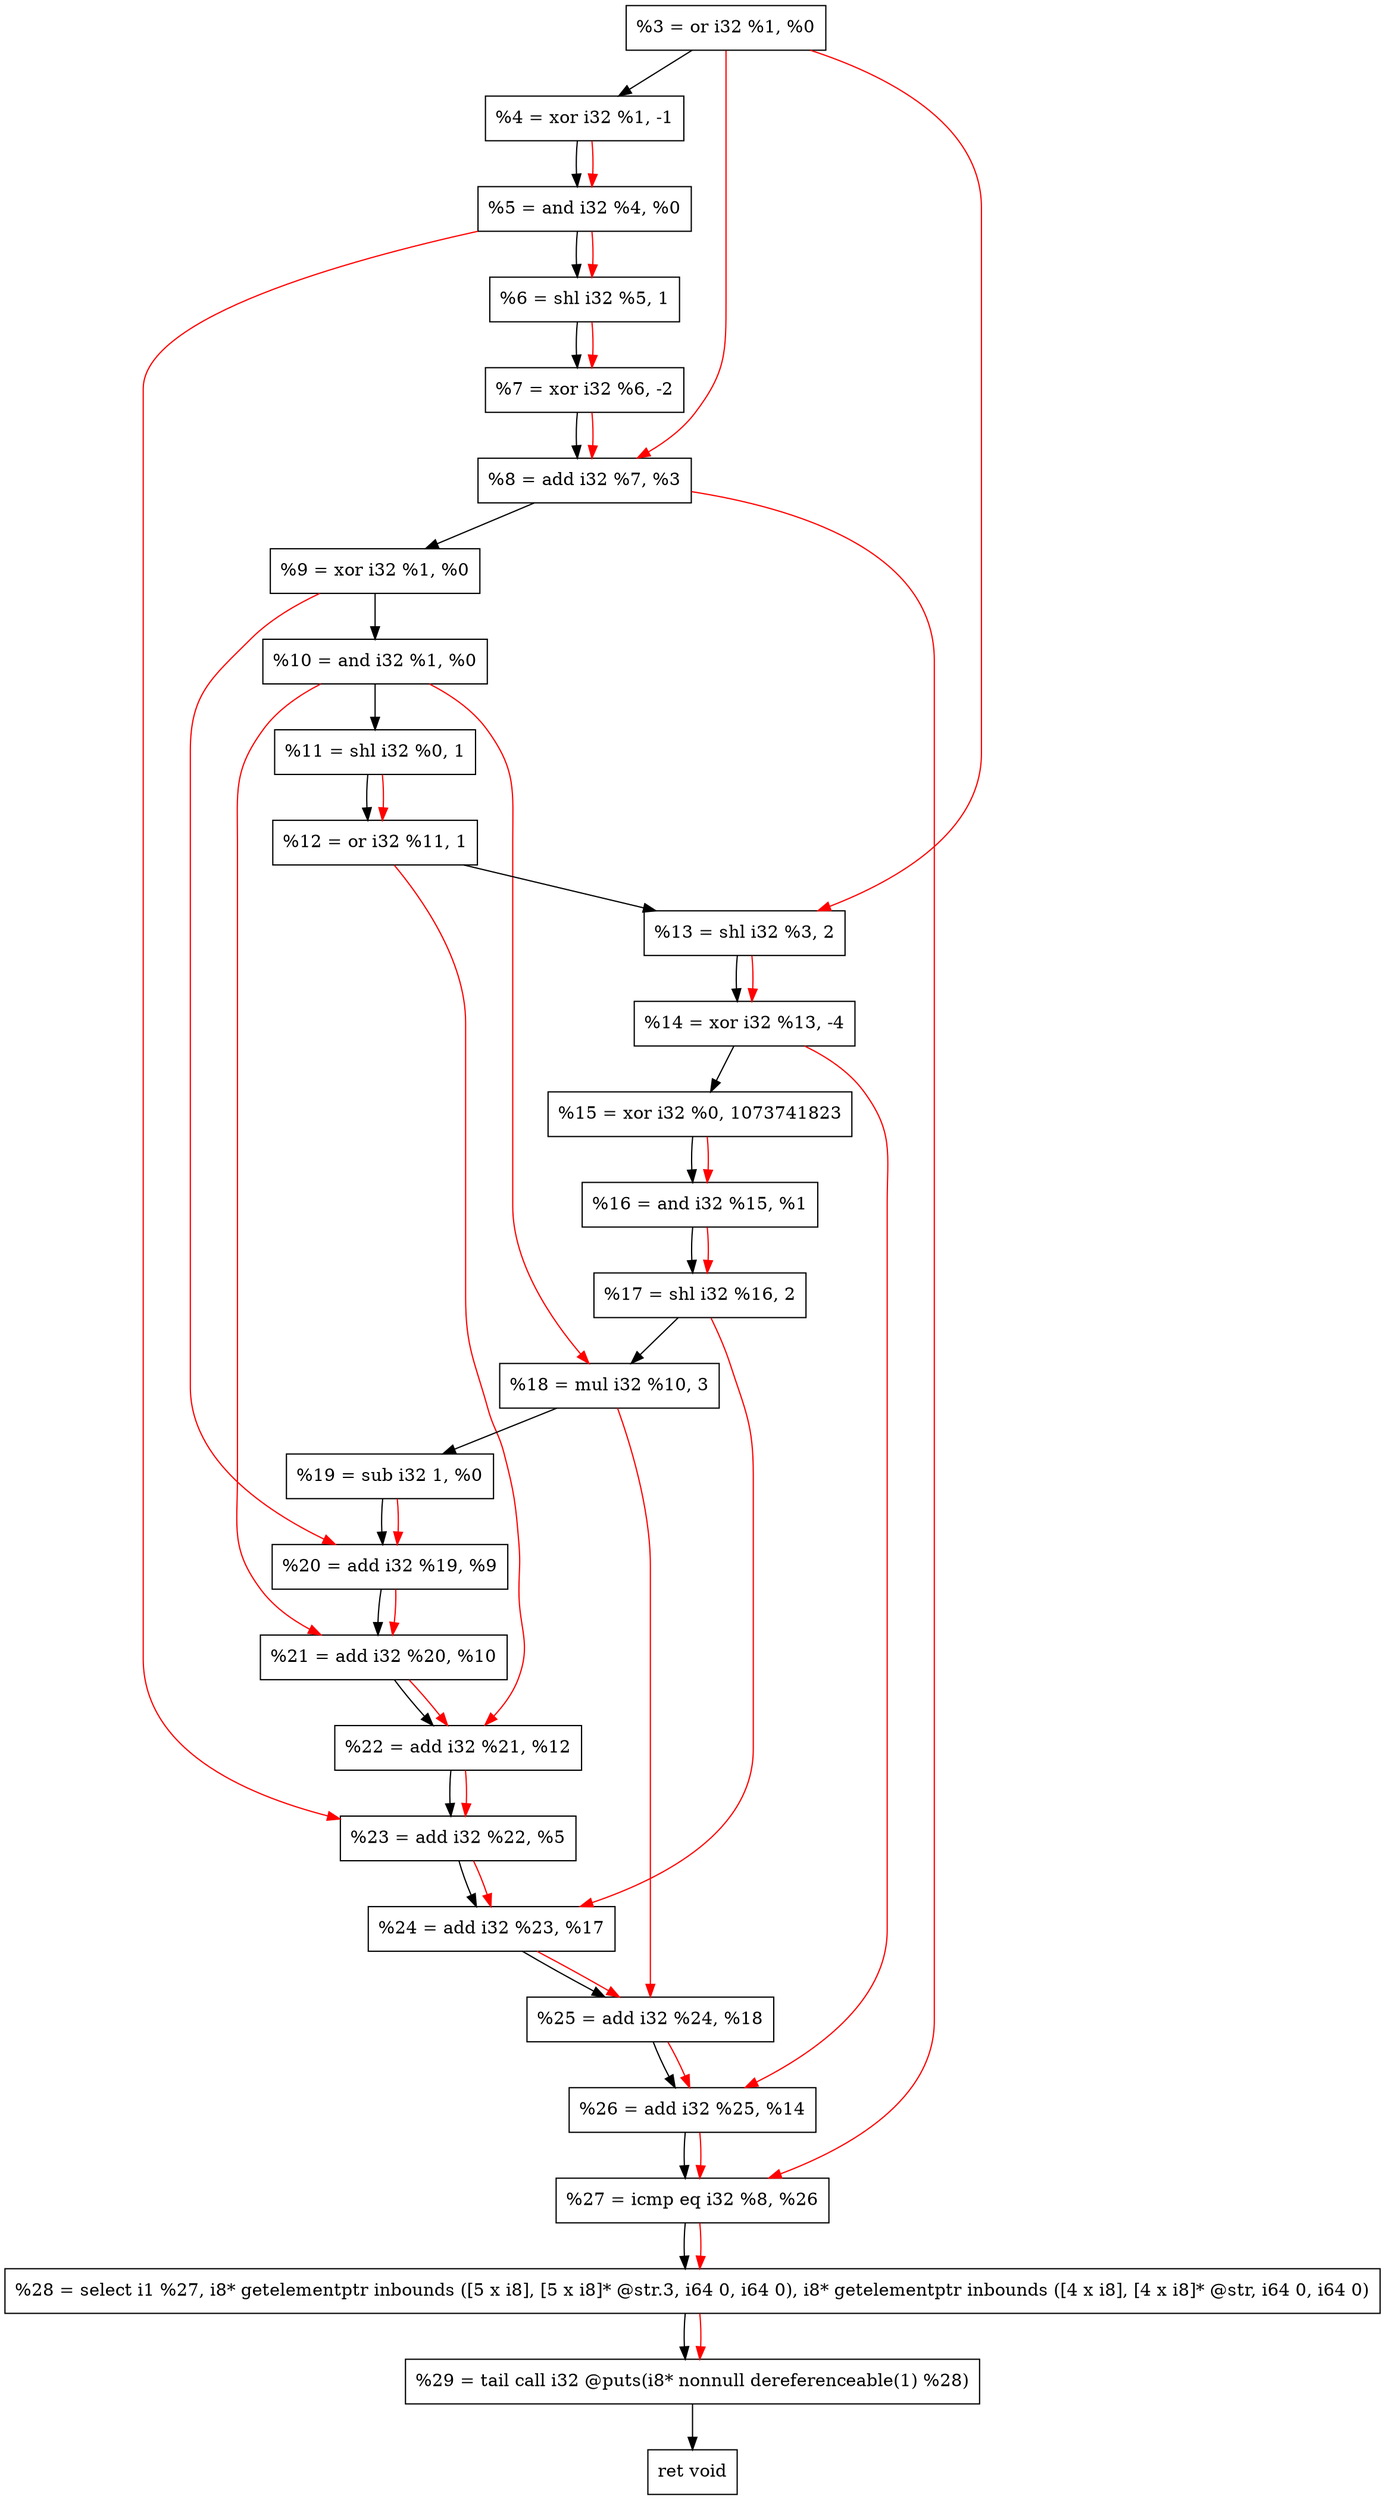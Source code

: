digraph "DFG for'crackme' function" {
	Node0x2208580[shape=record, label="  %3 = or i32 %1, %0"];
	Node0x2208c30[shape=record, label="  %4 = xor i32 %1, -1"];
	Node0x2208cf0[shape=record, label="  %5 = and i32 %4, %0"];
	Node0x2208d60[shape=record, label="  %6 = shl i32 %5, 1"];
	Node0x2208e00[shape=record, label="  %7 = xor i32 %6, -2"];
	Node0x2208e70[shape=record, label="  %8 = add i32 %7, %3"];
	Node0x2208ee0[shape=record, label="  %9 = xor i32 %1, %0"];
	Node0x2208f50[shape=record, label="  %10 = and i32 %1, %0"];
	Node0x2208fc0[shape=record, label="  %11 = shl i32 %0, 1"];
	Node0x2209030[shape=record, label="  %12 = or i32 %11, 1"];
	Node0x22090d0[shape=record, label="  %13 = shl i32 %3, 2"];
	Node0x2209170[shape=record, label="  %14 = xor i32 %13, -4"];
	Node0x2209210[shape=record, label="  %15 = xor i32 %0, 1073741823"];
	Node0x2209280[shape=record, label="  %16 = and i32 %15, %1"];
	Node0x22092f0[shape=record, label="  %17 = shl i32 %16, 2"];
	Node0x2209390[shape=record, label="  %18 = mul i32 %10, 3"];
	Node0x2209400[shape=record, label="  %19 = sub i32 1, %0"];
	Node0x2209470[shape=record, label="  %20 = add i32 %19, %9"];
	Node0x22094e0[shape=record, label="  %21 = add i32 %20, %10"];
	Node0x2209550[shape=record, label="  %22 = add i32 %21, %12"];
	Node0x22095c0[shape=record, label="  %23 = add i32 %22, %5"];
	Node0x2209630[shape=record, label="  %24 = add i32 %23, %17"];
	Node0x22096a0[shape=record, label="  %25 = add i32 %24, %18"];
	Node0x2209710[shape=record, label="  %26 = add i32 %25, %14"];
	Node0x2209780[shape=record, label="  %27 = icmp eq i32 %8, %26"];
	Node0x21a9268[shape=record, label="  %28 = select i1 %27, i8* getelementptr inbounds ([5 x i8], [5 x i8]* @str.3, i64 0, i64 0), i8* getelementptr inbounds ([4 x i8], [4 x i8]* @str, i64 0, i64 0)"];
	Node0x2209c20[shape=record, label="  %29 = tail call i32 @puts(i8* nonnull dereferenceable(1) %28)"];
	Node0x2209c70[shape=record, label="  ret void"];
	Node0x2208580 -> Node0x2208c30;
	Node0x2208c30 -> Node0x2208cf0;
	Node0x2208cf0 -> Node0x2208d60;
	Node0x2208d60 -> Node0x2208e00;
	Node0x2208e00 -> Node0x2208e70;
	Node0x2208e70 -> Node0x2208ee0;
	Node0x2208ee0 -> Node0x2208f50;
	Node0x2208f50 -> Node0x2208fc0;
	Node0x2208fc0 -> Node0x2209030;
	Node0x2209030 -> Node0x22090d0;
	Node0x22090d0 -> Node0x2209170;
	Node0x2209170 -> Node0x2209210;
	Node0x2209210 -> Node0x2209280;
	Node0x2209280 -> Node0x22092f0;
	Node0x22092f0 -> Node0x2209390;
	Node0x2209390 -> Node0x2209400;
	Node0x2209400 -> Node0x2209470;
	Node0x2209470 -> Node0x22094e0;
	Node0x22094e0 -> Node0x2209550;
	Node0x2209550 -> Node0x22095c0;
	Node0x22095c0 -> Node0x2209630;
	Node0x2209630 -> Node0x22096a0;
	Node0x22096a0 -> Node0x2209710;
	Node0x2209710 -> Node0x2209780;
	Node0x2209780 -> Node0x21a9268;
	Node0x21a9268 -> Node0x2209c20;
	Node0x2209c20 -> Node0x2209c70;
edge [color=red]
	Node0x2208c30 -> Node0x2208cf0;
	Node0x2208cf0 -> Node0x2208d60;
	Node0x2208d60 -> Node0x2208e00;
	Node0x2208e00 -> Node0x2208e70;
	Node0x2208580 -> Node0x2208e70;
	Node0x2208fc0 -> Node0x2209030;
	Node0x2208580 -> Node0x22090d0;
	Node0x22090d0 -> Node0x2209170;
	Node0x2209210 -> Node0x2209280;
	Node0x2209280 -> Node0x22092f0;
	Node0x2208f50 -> Node0x2209390;
	Node0x2209400 -> Node0x2209470;
	Node0x2208ee0 -> Node0x2209470;
	Node0x2209470 -> Node0x22094e0;
	Node0x2208f50 -> Node0x22094e0;
	Node0x22094e0 -> Node0x2209550;
	Node0x2209030 -> Node0x2209550;
	Node0x2209550 -> Node0x22095c0;
	Node0x2208cf0 -> Node0x22095c0;
	Node0x22095c0 -> Node0x2209630;
	Node0x22092f0 -> Node0x2209630;
	Node0x2209630 -> Node0x22096a0;
	Node0x2209390 -> Node0x22096a0;
	Node0x22096a0 -> Node0x2209710;
	Node0x2209170 -> Node0x2209710;
	Node0x2208e70 -> Node0x2209780;
	Node0x2209710 -> Node0x2209780;
	Node0x2209780 -> Node0x21a9268;
	Node0x21a9268 -> Node0x2209c20;
}
